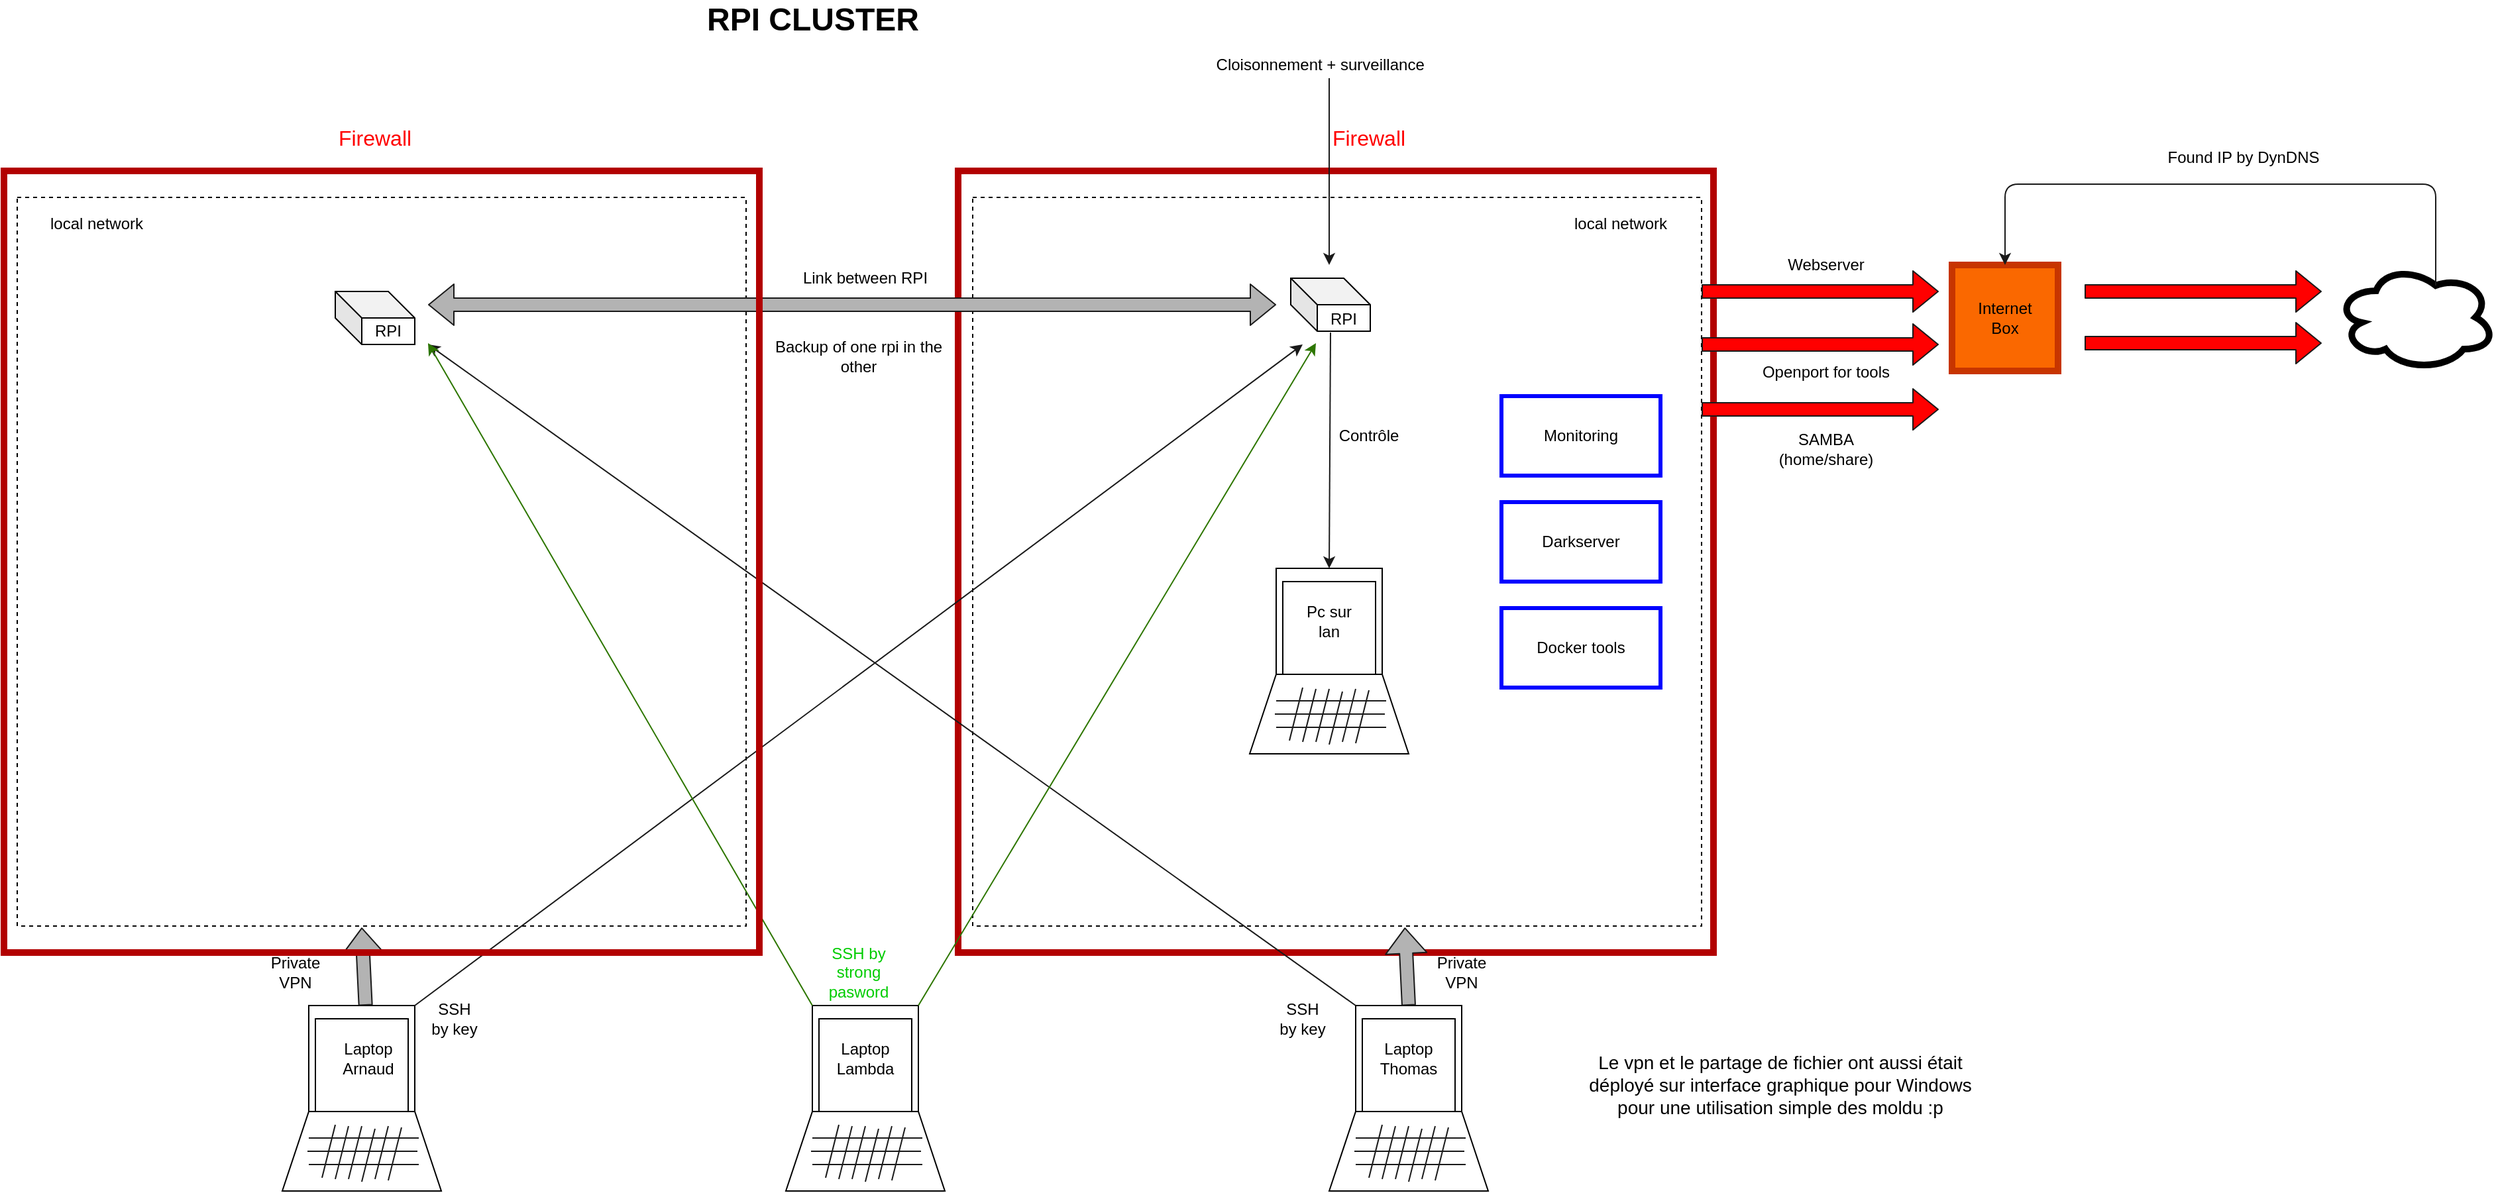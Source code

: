 <mxfile version="14.6.0" type="github">
  <diagram id="R2lEEEUBdFMjLlhIrx00" name="Page-1">
    <mxGraphModel dx="1750" dy="1178" grid="1" gridSize="10" guides="1" tooltips="1" connect="1" arrows="1" fold="1" page="0" pageScale="1" pageWidth="850" pageHeight="1100" math="0" shadow="0" extFonts="Permanent Marker^https://fonts.googleapis.com/css?family=Permanent+Marker">
      <root>
        <mxCell id="0" />
        <mxCell id="1" parent="0" />
        <mxCell id="zEZFEKx2c9UliyfxBBdU-86" value="" style="rounded=0;whiteSpace=wrap;html=1;strokeColor=#B20000;fontColor=#ffffff;fillColor=none;strokeWidth=5;" parent="1" vertex="1">
          <mxGeometry x="550" y="30" width="570" height="590" as="geometry" />
        </mxCell>
        <mxCell id="grZ1fo2WF4K5mLDcHJ-8-249" value="" style="whiteSpace=wrap;html=1;aspect=fixed;dashed=1;shadow=0;fillColor=none;" parent="1" vertex="1">
          <mxGeometry x="561" y="50" width="550" height="550" as="geometry" />
        </mxCell>
        <mxCell id="grZ1fo2WF4K5mLDcHJ-8-5" value="&lt;div&gt;RPI CLUSTER&lt;/div&gt;&lt;div&gt;&lt;br&gt;&lt;/div&gt;" style="text;strokeColor=none;fillColor=none;html=1;fontSize=24;fontStyle=1;verticalAlign=middle;align=center;" parent="1" vertex="1">
          <mxGeometry x="390" y="-90" width="100" height="40" as="geometry" />
        </mxCell>
        <mxCell id="grZ1fo2WF4K5mLDcHJ-8-244" value="" style="group" parent="1" vertex="1" connectable="0">
          <mxGeometry x="80" y="121" width="60" height="40" as="geometry" />
        </mxCell>
        <mxCell id="grZ1fo2WF4K5mLDcHJ-8-6" value="" style="shape=cube;whiteSpace=wrap;html=1;boundedLbl=1;backgroundOutline=1;darkOpacity=0.05;darkOpacity2=0.1;" parent="grZ1fo2WF4K5mLDcHJ-8-244" vertex="1">
          <mxGeometry width="60" height="40" as="geometry" />
        </mxCell>
        <mxCell id="grZ1fo2WF4K5mLDcHJ-8-240" value="&lt;div&gt;RPI&lt;/div&gt;" style="text;html=1;strokeColor=none;fillColor=none;align=center;verticalAlign=middle;whiteSpace=wrap;rounded=0;" parent="grZ1fo2WF4K5mLDcHJ-8-244" vertex="1">
          <mxGeometry x="20" y="20" width="40" height="20" as="geometry" />
        </mxCell>
        <mxCell id="grZ1fo2WF4K5mLDcHJ-8-245" value="" style="group" parent="1" vertex="1" connectable="0">
          <mxGeometry x="801" y="111" width="70" height="60.5" as="geometry" />
        </mxCell>
        <mxCell id="grZ1fo2WF4K5mLDcHJ-8-7" value="" style="shape=cube;whiteSpace=wrap;html=1;boundedLbl=1;backgroundOutline=1;darkOpacity=0.05;darkOpacity2=0.1;" parent="grZ1fo2WF4K5mLDcHJ-8-245" vertex="1">
          <mxGeometry width="60" height="40" as="geometry" />
        </mxCell>
        <mxCell id="grZ1fo2WF4K5mLDcHJ-8-242" value="&lt;div&gt;RPI&lt;/div&gt;" style="text;html=1;strokeColor=none;fillColor=none;align=center;verticalAlign=middle;whiteSpace=wrap;rounded=0;" parent="grZ1fo2WF4K5mLDcHJ-8-245" vertex="1">
          <mxGeometry x="20" y="21" width="40" height="20" as="geometry" />
        </mxCell>
        <mxCell id="grZ1fo2WF4K5mLDcHJ-8-252" value="" style="whiteSpace=wrap;html=1;aspect=fixed;dashed=1;shadow=0;fillColor=none;" parent="1" vertex="1">
          <mxGeometry x="-160" y="50" width="550" height="550" as="geometry" />
        </mxCell>
        <mxCell id="zEZFEKx2c9UliyfxBBdU-2" value="" style="shape=flexArrow;endArrow=classic;startArrow=classic;html=1;strokeColor=#1A1A1A;fillColor=#B3B3B3;" parent="1" edge="1">
          <mxGeometry width="50" height="50" relative="1" as="geometry">
            <mxPoint x="150" y="131" as="sourcePoint" />
            <mxPoint x="790" y="131" as="targetPoint" />
          </mxGeometry>
        </mxCell>
        <mxCell id="zEZFEKx2c9UliyfxBBdU-3" value="Link between RPI" style="text;html=1;strokeColor=none;fillColor=none;align=center;verticalAlign=middle;whiteSpace=wrap;rounded=0;" parent="1" vertex="1">
          <mxGeometry x="420" y="101" width="120" height="20" as="geometry" />
        </mxCell>
        <mxCell id="zEZFEKx2c9UliyfxBBdU-4" style="edgeStyle=orthogonalEdgeStyle;rounded=0;orthogonalLoop=1;jettySize=auto;html=1;exitX=0.5;exitY=1;exitDx=0;exitDy=0;strokeColor=#1A1A1A;fillColor=#B3B3B3;" parent="1" source="grZ1fo2WF4K5mLDcHJ-8-252" target="grZ1fo2WF4K5mLDcHJ-8-252" edge="1">
          <mxGeometry relative="1" as="geometry" />
        </mxCell>
        <mxCell id="zEZFEKx2c9UliyfxBBdU-19" value="" style="group" parent="1" vertex="1" connectable="0">
          <mxGeometry x="40" y="660" width="120" height="140" as="geometry" />
        </mxCell>
        <mxCell id="zEZFEKx2c9UliyfxBBdU-6" value="" style="whiteSpace=wrap;html=1;aspect=fixed;" parent="zEZFEKx2c9UliyfxBBdU-19" vertex="1">
          <mxGeometry x="20" width="80" height="80" as="geometry" />
        </mxCell>
        <mxCell id="zEZFEKx2c9UliyfxBBdU-7" value="" style="shape=trapezoid;perimeter=trapezoidPerimeter;whiteSpace=wrap;html=1;fixedSize=1;" parent="zEZFEKx2c9UliyfxBBdU-19" vertex="1">
          <mxGeometry y="80" width="120" height="60" as="geometry" />
        </mxCell>
        <mxCell id="zEZFEKx2c9UliyfxBBdU-8" value="" style="whiteSpace=wrap;html=1;aspect=fixed;" parent="zEZFEKx2c9UliyfxBBdU-19" vertex="1">
          <mxGeometry x="25" y="10" width="70" height="70" as="geometry" />
        </mxCell>
        <mxCell id="zEZFEKx2c9UliyfxBBdU-10" value="" style="endArrow=none;html=1;strokeColor=#1A1A1A;fillColor=#B3B3B3;" parent="zEZFEKx2c9UliyfxBBdU-19" edge="1">
          <mxGeometry width="50" height="50" relative="1" as="geometry">
            <mxPoint x="20" y="100" as="sourcePoint" />
            <mxPoint x="103" y="100" as="targetPoint" />
          </mxGeometry>
        </mxCell>
        <mxCell id="zEZFEKx2c9UliyfxBBdU-11" value="" style="endArrow=none;html=1;strokeColor=#1A1A1A;fillColor=#B3B3B3;" parent="zEZFEKx2c9UliyfxBBdU-19" edge="1">
          <mxGeometry width="50" height="50" relative="1" as="geometry">
            <mxPoint x="19" y="110" as="sourcePoint" />
            <mxPoint x="102" y="110" as="targetPoint" />
          </mxGeometry>
        </mxCell>
        <mxCell id="zEZFEKx2c9UliyfxBBdU-12" value="" style="endArrow=none;html=1;strokeColor=#1A1A1A;fillColor=#B3B3B3;" parent="zEZFEKx2c9UliyfxBBdU-19" edge="1">
          <mxGeometry width="50" height="50" relative="1" as="geometry">
            <mxPoint x="20" y="120" as="sourcePoint" />
            <mxPoint x="103" y="120" as="targetPoint" />
          </mxGeometry>
        </mxCell>
        <mxCell id="zEZFEKx2c9UliyfxBBdU-13" value="" style="endArrow=none;html=1;strokeColor=#1A1A1A;fillColor=#B3B3B3;" parent="zEZFEKx2c9UliyfxBBdU-19" edge="1">
          <mxGeometry width="50" height="50" relative="1" as="geometry">
            <mxPoint x="30" y="130" as="sourcePoint" />
            <mxPoint x="40" y="90" as="targetPoint" />
          </mxGeometry>
        </mxCell>
        <mxCell id="zEZFEKx2c9UliyfxBBdU-14" value="" style="endArrow=none;html=1;strokeColor=#1A1A1A;fillColor=#B3B3B3;" parent="zEZFEKx2c9UliyfxBBdU-19" edge="1">
          <mxGeometry width="50" height="50" relative="1" as="geometry">
            <mxPoint x="40" y="131" as="sourcePoint" />
            <mxPoint x="50" y="91" as="targetPoint" />
          </mxGeometry>
        </mxCell>
        <mxCell id="zEZFEKx2c9UliyfxBBdU-15" value="" style="endArrow=none;html=1;strokeColor=#1A1A1A;fillColor=#B3B3B3;" parent="zEZFEKx2c9UliyfxBBdU-19" edge="1">
          <mxGeometry width="50" height="50" relative="1" as="geometry">
            <mxPoint x="50" y="131" as="sourcePoint" />
            <mxPoint x="60" y="91" as="targetPoint" />
          </mxGeometry>
        </mxCell>
        <mxCell id="zEZFEKx2c9UliyfxBBdU-16" value="" style="endArrow=none;html=1;strokeColor=#1A1A1A;fillColor=#B3B3B3;" parent="zEZFEKx2c9UliyfxBBdU-19" edge="1">
          <mxGeometry width="50" height="50" relative="1" as="geometry">
            <mxPoint x="60" y="133" as="sourcePoint" />
            <mxPoint x="70" y="93" as="targetPoint" />
          </mxGeometry>
        </mxCell>
        <mxCell id="zEZFEKx2c9UliyfxBBdU-17" value="" style="endArrow=none;html=1;strokeColor=#1A1A1A;fillColor=#B3B3B3;" parent="zEZFEKx2c9UliyfxBBdU-19" edge="1">
          <mxGeometry width="50" height="50" relative="1" as="geometry">
            <mxPoint x="70" y="131" as="sourcePoint" />
            <mxPoint x="80" y="91" as="targetPoint" />
          </mxGeometry>
        </mxCell>
        <mxCell id="zEZFEKx2c9UliyfxBBdU-18" value="" style="endArrow=none;html=1;strokeColor=#1A1A1A;fillColor=#B3B3B3;" parent="zEZFEKx2c9UliyfxBBdU-19" edge="1">
          <mxGeometry width="50" height="50" relative="1" as="geometry">
            <mxPoint x="80" y="132" as="sourcePoint" />
            <mxPoint x="90" y="92" as="targetPoint" />
          </mxGeometry>
        </mxCell>
        <mxCell id="zEZFEKx2c9UliyfxBBdU-33" value="Laptop&lt;br&gt;Arnaud" style="text;html=1;strokeColor=none;fillColor=none;align=center;verticalAlign=middle;whiteSpace=wrap;rounded=0;" parent="zEZFEKx2c9UliyfxBBdU-19" vertex="1">
          <mxGeometry x="50" y="30" width="30" height="20" as="geometry" />
        </mxCell>
        <mxCell id="zEZFEKx2c9UliyfxBBdU-20" value="" style="group" parent="1" vertex="1" connectable="0">
          <mxGeometry x="830" y="660" width="120" height="140" as="geometry" />
        </mxCell>
        <mxCell id="zEZFEKx2c9UliyfxBBdU-21" value="" style="whiteSpace=wrap;html=1;aspect=fixed;" parent="zEZFEKx2c9UliyfxBBdU-20" vertex="1">
          <mxGeometry x="20" width="80" height="80" as="geometry" />
        </mxCell>
        <mxCell id="zEZFEKx2c9UliyfxBBdU-22" value="" style="shape=trapezoid;perimeter=trapezoidPerimeter;whiteSpace=wrap;html=1;fixedSize=1;" parent="zEZFEKx2c9UliyfxBBdU-20" vertex="1">
          <mxGeometry y="80" width="120" height="60" as="geometry" />
        </mxCell>
        <mxCell id="zEZFEKx2c9UliyfxBBdU-23" value="" style="whiteSpace=wrap;html=1;aspect=fixed;" parent="zEZFEKx2c9UliyfxBBdU-20" vertex="1">
          <mxGeometry x="25" y="10" width="70" height="70" as="geometry" />
        </mxCell>
        <mxCell id="zEZFEKx2c9UliyfxBBdU-24" value="" style="endArrow=none;html=1;strokeColor=#1A1A1A;fillColor=#B3B3B3;" parent="zEZFEKx2c9UliyfxBBdU-20" edge="1">
          <mxGeometry width="50" height="50" relative="1" as="geometry">
            <mxPoint x="20" y="100" as="sourcePoint" />
            <mxPoint x="103" y="100" as="targetPoint" />
          </mxGeometry>
        </mxCell>
        <mxCell id="zEZFEKx2c9UliyfxBBdU-25" value="" style="endArrow=none;html=1;strokeColor=#1A1A1A;fillColor=#B3B3B3;" parent="zEZFEKx2c9UliyfxBBdU-20" edge="1">
          <mxGeometry width="50" height="50" relative="1" as="geometry">
            <mxPoint x="19" y="110" as="sourcePoint" />
            <mxPoint x="102" y="110" as="targetPoint" />
          </mxGeometry>
        </mxCell>
        <mxCell id="zEZFEKx2c9UliyfxBBdU-26" value="" style="endArrow=none;html=1;strokeColor=#1A1A1A;fillColor=#B3B3B3;" parent="zEZFEKx2c9UliyfxBBdU-20" edge="1">
          <mxGeometry width="50" height="50" relative="1" as="geometry">
            <mxPoint x="20" y="120" as="sourcePoint" />
            <mxPoint x="103" y="120" as="targetPoint" />
          </mxGeometry>
        </mxCell>
        <mxCell id="zEZFEKx2c9UliyfxBBdU-27" value="" style="endArrow=none;html=1;strokeColor=#1A1A1A;fillColor=#B3B3B3;" parent="zEZFEKx2c9UliyfxBBdU-20" edge="1">
          <mxGeometry width="50" height="50" relative="1" as="geometry">
            <mxPoint x="30" y="130" as="sourcePoint" />
            <mxPoint x="40" y="90" as="targetPoint" />
          </mxGeometry>
        </mxCell>
        <mxCell id="zEZFEKx2c9UliyfxBBdU-28" value="" style="endArrow=none;html=1;strokeColor=#1A1A1A;fillColor=#B3B3B3;" parent="zEZFEKx2c9UliyfxBBdU-20" edge="1">
          <mxGeometry width="50" height="50" relative="1" as="geometry">
            <mxPoint x="40" y="131" as="sourcePoint" />
            <mxPoint x="50" y="91" as="targetPoint" />
          </mxGeometry>
        </mxCell>
        <mxCell id="zEZFEKx2c9UliyfxBBdU-29" value="" style="endArrow=none;html=1;strokeColor=#1A1A1A;fillColor=#B3B3B3;" parent="zEZFEKx2c9UliyfxBBdU-20" edge="1">
          <mxGeometry width="50" height="50" relative="1" as="geometry">
            <mxPoint x="50" y="131" as="sourcePoint" />
            <mxPoint x="60" y="91" as="targetPoint" />
          </mxGeometry>
        </mxCell>
        <mxCell id="zEZFEKx2c9UliyfxBBdU-30" value="" style="endArrow=none;html=1;strokeColor=#1A1A1A;fillColor=#B3B3B3;" parent="zEZFEKx2c9UliyfxBBdU-20" edge="1">
          <mxGeometry width="50" height="50" relative="1" as="geometry">
            <mxPoint x="60" y="133" as="sourcePoint" />
            <mxPoint x="70" y="93" as="targetPoint" />
          </mxGeometry>
        </mxCell>
        <mxCell id="zEZFEKx2c9UliyfxBBdU-31" value="" style="endArrow=none;html=1;strokeColor=#1A1A1A;fillColor=#B3B3B3;" parent="zEZFEKx2c9UliyfxBBdU-20" edge="1">
          <mxGeometry width="50" height="50" relative="1" as="geometry">
            <mxPoint x="70" y="131" as="sourcePoint" />
            <mxPoint x="80" y="91" as="targetPoint" />
          </mxGeometry>
        </mxCell>
        <mxCell id="zEZFEKx2c9UliyfxBBdU-32" value="" style="endArrow=none;html=1;strokeColor=#1A1A1A;fillColor=#B3B3B3;" parent="zEZFEKx2c9UliyfxBBdU-20" edge="1">
          <mxGeometry width="50" height="50" relative="1" as="geometry">
            <mxPoint x="80" y="132" as="sourcePoint" />
            <mxPoint x="90" y="92" as="targetPoint" />
          </mxGeometry>
        </mxCell>
        <mxCell id="zEZFEKx2c9UliyfxBBdU-34" value="Laptop&lt;br&gt;Thomas" style="text;html=1;strokeColor=none;fillColor=none;align=center;verticalAlign=middle;whiteSpace=wrap;rounded=0;" parent="zEZFEKx2c9UliyfxBBdU-20" vertex="1">
          <mxGeometry x="40" y="27.5" width="40" height="25" as="geometry" />
        </mxCell>
        <mxCell id="zEZFEKx2c9UliyfxBBdU-50" value="" style="group" parent="1" vertex="1" connectable="0">
          <mxGeometry x="420" y="660" width="120" height="140" as="geometry" />
        </mxCell>
        <mxCell id="zEZFEKx2c9UliyfxBBdU-51" value="" style="whiteSpace=wrap;html=1;aspect=fixed;" parent="zEZFEKx2c9UliyfxBBdU-50" vertex="1">
          <mxGeometry x="20" width="80" height="80" as="geometry" />
        </mxCell>
        <mxCell id="zEZFEKx2c9UliyfxBBdU-52" value="" style="shape=trapezoid;perimeter=trapezoidPerimeter;whiteSpace=wrap;html=1;fixedSize=1;" parent="zEZFEKx2c9UliyfxBBdU-50" vertex="1">
          <mxGeometry y="80" width="120" height="60" as="geometry" />
        </mxCell>
        <mxCell id="zEZFEKx2c9UliyfxBBdU-53" value="" style="whiteSpace=wrap;html=1;aspect=fixed;" parent="zEZFEKx2c9UliyfxBBdU-50" vertex="1">
          <mxGeometry x="25" y="10" width="70" height="70" as="geometry" />
        </mxCell>
        <mxCell id="zEZFEKx2c9UliyfxBBdU-54" value="" style="endArrow=none;html=1;strokeColor=#1A1A1A;fillColor=#B3B3B3;" parent="zEZFEKx2c9UliyfxBBdU-50" edge="1">
          <mxGeometry width="50" height="50" relative="1" as="geometry">
            <mxPoint x="20" y="100" as="sourcePoint" />
            <mxPoint x="103" y="100" as="targetPoint" />
          </mxGeometry>
        </mxCell>
        <mxCell id="zEZFEKx2c9UliyfxBBdU-55" value="" style="endArrow=none;html=1;strokeColor=#1A1A1A;fillColor=#B3B3B3;" parent="zEZFEKx2c9UliyfxBBdU-50" edge="1">
          <mxGeometry width="50" height="50" relative="1" as="geometry">
            <mxPoint x="19" y="110" as="sourcePoint" />
            <mxPoint x="102" y="110" as="targetPoint" />
          </mxGeometry>
        </mxCell>
        <mxCell id="zEZFEKx2c9UliyfxBBdU-56" value="" style="endArrow=none;html=1;strokeColor=#1A1A1A;fillColor=#B3B3B3;" parent="zEZFEKx2c9UliyfxBBdU-50" edge="1">
          <mxGeometry width="50" height="50" relative="1" as="geometry">
            <mxPoint x="20" y="120" as="sourcePoint" />
            <mxPoint x="103" y="120" as="targetPoint" />
          </mxGeometry>
        </mxCell>
        <mxCell id="zEZFEKx2c9UliyfxBBdU-57" value="" style="endArrow=none;html=1;strokeColor=#1A1A1A;fillColor=#B3B3B3;" parent="zEZFEKx2c9UliyfxBBdU-50" edge="1">
          <mxGeometry width="50" height="50" relative="1" as="geometry">
            <mxPoint x="30" y="130" as="sourcePoint" />
            <mxPoint x="40" y="90" as="targetPoint" />
          </mxGeometry>
        </mxCell>
        <mxCell id="zEZFEKx2c9UliyfxBBdU-58" value="" style="endArrow=none;html=1;strokeColor=#1A1A1A;fillColor=#B3B3B3;" parent="zEZFEKx2c9UliyfxBBdU-50" edge="1">
          <mxGeometry width="50" height="50" relative="1" as="geometry">
            <mxPoint x="40" y="131" as="sourcePoint" />
            <mxPoint x="50" y="91" as="targetPoint" />
          </mxGeometry>
        </mxCell>
        <mxCell id="zEZFEKx2c9UliyfxBBdU-59" value="" style="endArrow=none;html=1;strokeColor=#1A1A1A;fillColor=#B3B3B3;" parent="zEZFEKx2c9UliyfxBBdU-50" edge="1">
          <mxGeometry width="50" height="50" relative="1" as="geometry">
            <mxPoint x="50" y="131" as="sourcePoint" />
            <mxPoint x="60" y="91" as="targetPoint" />
          </mxGeometry>
        </mxCell>
        <mxCell id="zEZFEKx2c9UliyfxBBdU-60" value="" style="endArrow=none;html=1;strokeColor=#1A1A1A;fillColor=#B3B3B3;" parent="zEZFEKx2c9UliyfxBBdU-50" edge="1">
          <mxGeometry width="50" height="50" relative="1" as="geometry">
            <mxPoint x="60" y="133" as="sourcePoint" />
            <mxPoint x="70" y="93" as="targetPoint" />
          </mxGeometry>
        </mxCell>
        <mxCell id="zEZFEKx2c9UliyfxBBdU-61" value="" style="endArrow=none;html=1;strokeColor=#1A1A1A;fillColor=#B3B3B3;" parent="zEZFEKx2c9UliyfxBBdU-50" edge="1">
          <mxGeometry width="50" height="50" relative="1" as="geometry">
            <mxPoint x="70" y="131" as="sourcePoint" />
            <mxPoint x="80" y="91" as="targetPoint" />
          </mxGeometry>
        </mxCell>
        <mxCell id="zEZFEKx2c9UliyfxBBdU-62" value="" style="endArrow=none;html=1;strokeColor=#1A1A1A;fillColor=#B3B3B3;" parent="zEZFEKx2c9UliyfxBBdU-50" edge="1">
          <mxGeometry width="50" height="50" relative="1" as="geometry">
            <mxPoint x="80" y="132" as="sourcePoint" />
            <mxPoint x="90" y="92" as="targetPoint" />
          </mxGeometry>
        </mxCell>
        <mxCell id="zEZFEKx2c9UliyfxBBdU-63" value="Laptop&lt;br&gt;Lambda" style="text;html=1;strokeColor=none;fillColor=none;align=center;verticalAlign=middle;whiteSpace=wrap;rounded=0;" parent="zEZFEKx2c9UliyfxBBdU-50" vertex="1">
          <mxGeometry x="40" y="27.5" width="40" height="25" as="geometry" />
        </mxCell>
        <mxCell id="zEZFEKx2c9UliyfxBBdU-64" value="&lt;p style=&quot;line-height: 220%&quot;&gt;local network&lt;/p&gt;" style="text;html=1;strokeColor=none;fillColor=none;align=center;verticalAlign=middle;whiteSpace=wrap;rounded=0;" parent="1" vertex="1">
          <mxGeometry x="-150" y="60" width="100" height="20" as="geometry" />
        </mxCell>
        <mxCell id="zEZFEKx2c9UliyfxBBdU-65" value="&lt;p style=&quot;line-height: 220%&quot;&gt;local network&lt;/p&gt;" style="text;html=1;strokeColor=none;fillColor=none;align=center;verticalAlign=middle;whiteSpace=wrap;rounded=0;" parent="1" vertex="1">
          <mxGeometry x="1000" y="60" width="100" height="20" as="geometry" />
        </mxCell>
        <mxCell id="zEZFEKx2c9UliyfxBBdU-66" value="" style="shape=flexArrow;endArrow=classic;html=1;strokeColor=#1A1A1A;fillColor=#B3B3B3;entryX=0.593;entryY=1.002;entryDx=0;entryDy=0;entryPerimeter=0;exitX=0.5;exitY=0;exitDx=0;exitDy=0;" parent="1" source="zEZFEKx2c9UliyfxBBdU-21" target="grZ1fo2WF4K5mLDcHJ-8-249" edge="1">
          <mxGeometry width="50" height="50" relative="1" as="geometry">
            <mxPoint x="887" y="650" as="sourcePoint" />
            <mxPoint x="940" y="590" as="targetPoint" />
          </mxGeometry>
        </mxCell>
        <mxCell id="zEZFEKx2c9UliyfxBBdU-67" value="" style="shape=flexArrow;endArrow=classic;html=1;strokeColor=#1A1A1A;fillColor=#B3B3B3;entryX=0.593;entryY=1.002;entryDx=0;entryDy=0;entryPerimeter=0;exitX=0.5;exitY=0;exitDx=0;exitDy=0;" parent="1" edge="1">
          <mxGeometry width="50" height="50" relative="1" as="geometry">
            <mxPoint x="102.85" y="660" as="sourcePoint" />
            <mxPoint x="100.0" y="601.1" as="targetPoint" />
          </mxGeometry>
        </mxCell>
        <mxCell id="zEZFEKx2c9UliyfxBBdU-68" value="Private VPN" style="text;html=1;strokeColor=none;fillColor=none;align=center;verticalAlign=middle;whiteSpace=wrap;rounded=0;" parent="1" vertex="1">
          <mxGeometry x="30" y="620" width="40" height="30" as="geometry" />
        </mxCell>
        <mxCell id="zEZFEKx2c9UliyfxBBdU-69" value="Private VPN" style="text;html=1;strokeColor=none;fillColor=none;align=center;verticalAlign=middle;whiteSpace=wrap;rounded=0;" parent="1" vertex="1">
          <mxGeometry x="910" y="620" width="40" height="30" as="geometry" />
        </mxCell>
        <mxCell id="zEZFEKx2c9UliyfxBBdU-70" value="" style="endArrow=classic;html=1;strokeColor=#1A1A1A;fillColor=#B3B3B3;exitX=1;exitY=0;exitDx=0;exitDy=0;" parent="1" source="zEZFEKx2c9UliyfxBBdU-6" edge="1">
          <mxGeometry width="50" height="50" relative="1" as="geometry">
            <mxPoint x="460" y="411" as="sourcePoint" />
            <mxPoint x="810" y="161" as="targetPoint" />
          </mxGeometry>
        </mxCell>
        <mxCell id="zEZFEKx2c9UliyfxBBdU-73" value="" style="endArrow=classic;html=1;strokeColor=#1A1A1A;fillColor=#B3B3B3;exitX=0;exitY=0;exitDx=0;exitDy=0;" parent="1" source="zEZFEKx2c9UliyfxBBdU-21" edge="1">
          <mxGeometry width="50" height="50" relative="1" as="geometry">
            <mxPoint x="840" y="660" as="sourcePoint" />
            <mxPoint x="150.0" y="161" as="targetPoint" />
          </mxGeometry>
        </mxCell>
        <mxCell id="zEZFEKx2c9UliyfxBBdU-74" value="SSH by key" style="text;html=1;strokeColor=none;fillColor=none;align=center;verticalAlign=middle;whiteSpace=wrap;rounded=0;" parent="1" vertex="1">
          <mxGeometry x="150" y="660" width="40" height="20" as="geometry" />
        </mxCell>
        <mxCell id="zEZFEKx2c9UliyfxBBdU-75" value="SSH by key" style="text;html=1;strokeColor=none;fillColor=none;align=center;verticalAlign=middle;whiteSpace=wrap;rounded=0;" parent="1" vertex="1">
          <mxGeometry x="790" y="660" width="40" height="20" as="geometry" />
        </mxCell>
        <mxCell id="zEZFEKx2c9UliyfxBBdU-76" value="" style="endArrow=classic;html=1;strokeColor=#2D7600;fillColor=#60a917;exitX=1;exitY=0;exitDx=0;exitDy=0;" parent="1" source="zEZFEKx2c9UliyfxBBdU-51" edge="1">
          <mxGeometry width="50" height="50" relative="1" as="geometry">
            <mxPoint x="150" y="670" as="sourcePoint" />
            <mxPoint x="820" y="160" as="targetPoint" />
          </mxGeometry>
        </mxCell>
        <mxCell id="zEZFEKx2c9UliyfxBBdU-77" value="" style="endArrow=classic;html=1;strokeColor=#2D7600;fillColor=#60a917;exitX=0;exitY=0;exitDx=0;exitDy=0;" parent="1" source="zEZFEKx2c9UliyfxBBdU-51" edge="1">
          <mxGeometry width="50" height="50" relative="1" as="geometry">
            <mxPoint x="-140.0" y="650" as="sourcePoint" />
            <mxPoint x="150.0" y="160" as="targetPoint" />
          </mxGeometry>
        </mxCell>
        <mxCell id="zEZFEKx2c9UliyfxBBdU-79" value="&lt;font color=&quot;#00cc00&quot;&gt;SSH by strong pasword&lt;/font&gt;" style="text;html=1;align=center;verticalAlign=middle;whiteSpace=wrap;rounded=0;" parent="1" vertex="1">
          <mxGeometry x="440" y="610" width="70" height="50" as="geometry" />
        </mxCell>
        <mxCell id="zEZFEKx2c9UliyfxBBdU-80" value="" style="shape=flexArrow;endArrow=classic;html=1;strokeColor=#1A1A1A;fillColor=#FF0000;" parent="1" edge="1">
          <mxGeometry width="50" height="50" relative="1" as="geometry">
            <mxPoint x="1111" y="121" as="sourcePoint" />
            <mxPoint x="1290" y="121" as="targetPoint" />
          </mxGeometry>
        </mxCell>
        <mxCell id="zEZFEKx2c9UliyfxBBdU-81" value="" style="shape=flexArrow;endArrow=classic;html=1;strokeColor=#1A1A1A;fillColor=#FF0000;" parent="1" edge="1">
          <mxGeometry width="50" height="50" relative="1" as="geometry">
            <mxPoint x="1111" y="161" as="sourcePoint" />
            <mxPoint x="1290.0" y="161" as="targetPoint" />
          </mxGeometry>
        </mxCell>
        <mxCell id="zEZFEKx2c9UliyfxBBdU-83" value="Webserver" style="text;html=1;strokeColor=none;fillColor=none;align=center;verticalAlign=middle;whiteSpace=wrap;rounded=0;" parent="1" vertex="1">
          <mxGeometry x="1170" y="91" width="70" height="20" as="geometry" />
        </mxCell>
        <mxCell id="zEZFEKx2c9UliyfxBBdU-84" value="Openport for tools" style="text;html=1;strokeColor=none;fillColor=none;align=center;verticalAlign=middle;whiteSpace=wrap;rounded=0;" parent="1" vertex="1">
          <mxGeometry x="1155" y="171.5" width="100" height="20" as="geometry" />
        </mxCell>
        <mxCell id="zEZFEKx2c9UliyfxBBdU-87" value="" style="rounded=0;whiteSpace=wrap;html=1;strokeColor=#B20000;fontColor=#ffffff;fillColor=none;strokeWidth=5;" parent="1" vertex="1">
          <mxGeometry x="-170" y="30" width="570" height="590" as="geometry" />
        </mxCell>
        <mxCell id="zEZFEKx2c9UliyfxBBdU-88" value="&lt;font color=&quot;#ff0000&quot; style=&quot;font-size: 16px&quot;&gt;Firewall&lt;/font&gt;" style="text;html=1;strokeColor=none;fillColor=none;align=center;verticalAlign=middle;whiteSpace=wrap;rounded=0;" parent="1" vertex="1">
          <mxGeometry x="70" y="-10" width="80" height="30" as="geometry" />
        </mxCell>
        <mxCell id="zEZFEKx2c9UliyfxBBdU-90" value="&lt;font color=&quot;#ff0000&quot; style=&quot;font-size: 16px&quot;&gt;Firewall&lt;/font&gt;" style="text;html=1;strokeColor=none;fillColor=none;align=center;verticalAlign=middle;whiteSpace=wrap;rounded=0;" parent="1" vertex="1">
          <mxGeometry x="820" y="-10" width="80" height="30" as="geometry" />
        </mxCell>
        <mxCell id="zEZFEKx2c9UliyfxBBdU-91" value="" style="whiteSpace=wrap;html=1;aspect=fixed;strokeWidth=5;fillColor=#fa6800;strokeColor=#C73500;fontColor=#ffffff;" parent="1" vertex="1">
          <mxGeometry x="1300" y="101" width="80" height="80" as="geometry" />
        </mxCell>
        <mxCell id="zEZFEKx2c9UliyfxBBdU-93" value="Internet&lt;br&gt;Box" style="text;html=1;strokeColor=none;fillColor=none;align=center;verticalAlign=middle;whiteSpace=wrap;rounded=0;" parent="1" vertex="1">
          <mxGeometry x="1320" y="121" width="40" height="39" as="geometry" />
        </mxCell>
        <mxCell id="zEZFEKx2c9UliyfxBBdU-94" value="" style="ellipse;shape=cloud;whiteSpace=wrap;html=1;strokeWidth=5;fillColor=none;gradientColor=none;" parent="1" vertex="1">
          <mxGeometry x="1590" y="100.5" width="120" height="80" as="geometry" />
        </mxCell>
        <mxCell id="zEZFEKx2c9UliyfxBBdU-95" value="" style="shape=flexArrow;endArrow=classic;html=1;strokeColor=#1A1A1A;fillColor=#FF0000;" parent="1" edge="1">
          <mxGeometry width="50" height="50" relative="1" as="geometry">
            <mxPoint x="1400" y="121" as="sourcePoint" />
            <mxPoint x="1579.0" y="121" as="targetPoint" />
          </mxGeometry>
        </mxCell>
        <mxCell id="zEZFEKx2c9UliyfxBBdU-96" value="" style="shape=flexArrow;endArrow=classic;html=1;strokeColor=#1A1A1A;fillColor=#FF0000;" parent="1" edge="1">
          <mxGeometry width="50" height="50" relative="1" as="geometry">
            <mxPoint x="1400.0" y="160" as="sourcePoint" />
            <mxPoint x="1579.0" y="160" as="targetPoint" />
          </mxGeometry>
        </mxCell>
        <mxCell id="zEZFEKx2c9UliyfxBBdU-97" value="" style="endArrow=classic;html=1;strokeColor=#1A1A1A;fillColor=#FF0000;exitX=0.625;exitY=0.2;exitDx=0;exitDy=0;exitPerimeter=0;entryX=0.5;entryY=0;entryDx=0;entryDy=0;" parent="1" source="zEZFEKx2c9UliyfxBBdU-94" target="zEZFEKx2c9UliyfxBBdU-91" edge="1">
          <mxGeometry width="50" height="50" relative="1" as="geometry">
            <mxPoint x="1220" y="320" as="sourcePoint" />
            <mxPoint x="1270" y="270" as="targetPoint" />
            <Array as="points">
              <mxPoint x="1665" y="40" />
              <mxPoint x="1340" y="40" />
            </Array>
          </mxGeometry>
        </mxCell>
        <mxCell id="zEZFEKx2c9UliyfxBBdU-98" value="Found IP by DynDNS" style="text;html=1;strokeColor=none;fillColor=none;align=center;verticalAlign=middle;whiteSpace=wrap;rounded=0;" parent="1" vertex="1">
          <mxGeometry x="1450" y="10" width="140" height="20" as="geometry" />
        </mxCell>
        <mxCell id="zEZFEKx2c9UliyfxBBdU-99" value="" style="rounded=0;whiteSpace=wrap;html=1;strokeWidth=3;fillColor=none;gradientColor=none;strokeColor=#0000FF;" parent="1" vertex="1">
          <mxGeometry x="960" y="200" width="120" height="60" as="geometry" />
        </mxCell>
        <mxCell id="zEZFEKx2c9UliyfxBBdU-100" value="" style="rounded=0;whiteSpace=wrap;html=1;strokeWidth=3;fillColor=none;gradientColor=none;strokeColor=#0000FF;" parent="1" vertex="1">
          <mxGeometry x="960" y="280" width="120" height="60" as="geometry" />
        </mxCell>
        <mxCell id="zEZFEKx2c9UliyfxBBdU-101" value="Monitoring" style="text;html=1;strokeColor=none;fillColor=none;align=center;verticalAlign=middle;whiteSpace=wrap;rounded=0;" parent="1" vertex="1">
          <mxGeometry x="970" y="210" width="100" height="40" as="geometry" />
        </mxCell>
        <mxCell id="zEZFEKx2c9UliyfxBBdU-102" value="Darkserver" style="text;html=1;strokeColor=none;fillColor=none;align=center;verticalAlign=middle;whiteSpace=wrap;rounded=0;" parent="1" vertex="1">
          <mxGeometry x="970" y="290" width="100" height="40" as="geometry" />
        </mxCell>
        <mxCell id="zEZFEKx2c9UliyfxBBdU-103" value="" style="rounded=0;whiteSpace=wrap;html=1;strokeWidth=3;fillColor=none;gradientColor=none;strokeColor=#0000FF;" parent="1" vertex="1">
          <mxGeometry x="960" y="360" width="120" height="60" as="geometry" />
        </mxCell>
        <mxCell id="zEZFEKx2c9UliyfxBBdU-104" value="Docker tools" style="text;html=1;strokeColor=none;fillColor=none;align=center;verticalAlign=middle;whiteSpace=wrap;rounded=0;" parent="1" vertex="1">
          <mxGeometry x="970" y="370" width="100" height="40" as="geometry" />
        </mxCell>
        <mxCell id="zEZFEKx2c9UliyfxBBdU-106" value="" style="endArrow=classic;html=1;strokeColor=#1A1A1A;fillColor=#FF0000;" parent="1" edge="1">
          <mxGeometry width="50" height="50" relative="1" as="geometry">
            <mxPoint x="830" y="-40" as="sourcePoint" />
            <mxPoint x="830" y="101" as="targetPoint" />
          </mxGeometry>
        </mxCell>
        <mxCell id="zEZFEKx2c9UliyfxBBdU-107" value="Cloisonnement + surveillance&amp;nbsp;" style="text;html=1;strokeColor=none;fillColor=none;align=center;verticalAlign=middle;whiteSpace=wrap;rounded=0;" parent="1" vertex="1">
          <mxGeometry x="700" y="-60" width="250" height="20" as="geometry" />
        </mxCell>
        <mxCell id="zEZFEKx2c9UliyfxBBdU-108" value="" style="group" parent="1" vertex="1" connectable="0">
          <mxGeometry x="770" y="330" width="120" height="140" as="geometry" />
        </mxCell>
        <mxCell id="zEZFEKx2c9UliyfxBBdU-109" value="" style="whiteSpace=wrap;html=1;aspect=fixed;" parent="zEZFEKx2c9UliyfxBBdU-108" vertex="1">
          <mxGeometry x="20" width="80" height="80" as="geometry" />
        </mxCell>
        <mxCell id="zEZFEKx2c9UliyfxBBdU-110" value="" style="shape=trapezoid;perimeter=trapezoidPerimeter;whiteSpace=wrap;html=1;fixedSize=1;" parent="zEZFEKx2c9UliyfxBBdU-108" vertex="1">
          <mxGeometry y="80" width="120" height="60" as="geometry" />
        </mxCell>
        <mxCell id="zEZFEKx2c9UliyfxBBdU-111" value="" style="whiteSpace=wrap;html=1;aspect=fixed;" parent="zEZFEKx2c9UliyfxBBdU-108" vertex="1">
          <mxGeometry x="25" y="10" width="70" height="70" as="geometry" />
        </mxCell>
        <mxCell id="zEZFEKx2c9UliyfxBBdU-112" value="" style="endArrow=none;html=1;strokeColor=#1A1A1A;fillColor=#B3B3B3;" parent="zEZFEKx2c9UliyfxBBdU-108" edge="1">
          <mxGeometry width="50" height="50" relative="1" as="geometry">
            <mxPoint x="20" y="100" as="sourcePoint" />
            <mxPoint x="103" y="100" as="targetPoint" />
          </mxGeometry>
        </mxCell>
        <mxCell id="zEZFEKx2c9UliyfxBBdU-113" value="" style="endArrow=none;html=1;strokeColor=#1A1A1A;fillColor=#B3B3B3;" parent="zEZFEKx2c9UliyfxBBdU-108" edge="1">
          <mxGeometry width="50" height="50" relative="1" as="geometry">
            <mxPoint x="19" y="110" as="sourcePoint" />
            <mxPoint x="102" y="110" as="targetPoint" />
          </mxGeometry>
        </mxCell>
        <mxCell id="zEZFEKx2c9UliyfxBBdU-114" value="" style="endArrow=none;html=1;strokeColor=#1A1A1A;fillColor=#B3B3B3;" parent="zEZFEKx2c9UliyfxBBdU-108" edge="1">
          <mxGeometry width="50" height="50" relative="1" as="geometry">
            <mxPoint x="20" y="120" as="sourcePoint" />
            <mxPoint x="103" y="120" as="targetPoint" />
          </mxGeometry>
        </mxCell>
        <mxCell id="zEZFEKx2c9UliyfxBBdU-115" value="" style="endArrow=none;html=1;strokeColor=#1A1A1A;fillColor=#B3B3B3;" parent="zEZFEKx2c9UliyfxBBdU-108" edge="1">
          <mxGeometry width="50" height="50" relative="1" as="geometry">
            <mxPoint x="30" y="130" as="sourcePoint" />
            <mxPoint x="40" y="90" as="targetPoint" />
          </mxGeometry>
        </mxCell>
        <mxCell id="zEZFEKx2c9UliyfxBBdU-116" value="" style="endArrow=none;html=1;strokeColor=#1A1A1A;fillColor=#B3B3B3;" parent="zEZFEKx2c9UliyfxBBdU-108" edge="1">
          <mxGeometry width="50" height="50" relative="1" as="geometry">
            <mxPoint x="40" y="131" as="sourcePoint" />
            <mxPoint x="50" y="91" as="targetPoint" />
          </mxGeometry>
        </mxCell>
        <mxCell id="zEZFEKx2c9UliyfxBBdU-117" value="" style="endArrow=none;html=1;strokeColor=#1A1A1A;fillColor=#B3B3B3;" parent="zEZFEKx2c9UliyfxBBdU-108" edge="1">
          <mxGeometry width="50" height="50" relative="1" as="geometry">
            <mxPoint x="50" y="131" as="sourcePoint" />
            <mxPoint x="60" y="91" as="targetPoint" />
          </mxGeometry>
        </mxCell>
        <mxCell id="zEZFEKx2c9UliyfxBBdU-118" value="" style="endArrow=none;html=1;strokeColor=#1A1A1A;fillColor=#B3B3B3;" parent="zEZFEKx2c9UliyfxBBdU-108" edge="1">
          <mxGeometry width="50" height="50" relative="1" as="geometry">
            <mxPoint x="60" y="133" as="sourcePoint" />
            <mxPoint x="70" y="93" as="targetPoint" />
          </mxGeometry>
        </mxCell>
        <mxCell id="zEZFEKx2c9UliyfxBBdU-119" value="" style="endArrow=none;html=1;strokeColor=#1A1A1A;fillColor=#B3B3B3;" parent="zEZFEKx2c9UliyfxBBdU-108" edge="1">
          <mxGeometry width="50" height="50" relative="1" as="geometry">
            <mxPoint x="70" y="131" as="sourcePoint" />
            <mxPoint x="80" y="91" as="targetPoint" />
          </mxGeometry>
        </mxCell>
        <mxCell id="zEZFEKx2c9UliyfxBBdU-120" value="" style="endArrow=none;html=1;strokeColor=#1A1A1A;fillColor=#B3B3B3;" parent="zEZFEKx2c9UliyfxBBdU-108" edge="1">
          <mxGeometry width="50" height="50" relative="1" as="geometry">
            <mxPoint x="80" y="132" as="sourcePoint" />
            <mxPoint x="90" y="92" as="targetPoint" />
          </mxGeometry>
        </mxCell>
        <mxCell id="zEZFEKx2c9UliyfxBBdU-121" value="Pc sur lan" style="text;html=1;strokeColor=none;fillColor=none;align=center;verticalAlign=middle;whiteSpace=wrap;rounded=0;" parent="zEZFEKx2c9UliyfxBBdU-108" vertex="1">
          <mxGeometry x="40" y="27.5" width="40" height="25" as="geometry" />
        </mxCell>
        <mxCell id="zEZFEKx2c9UliyfxBBdU-123" value="" style="endArrow=classic;html=1;strokeColor=#1A1A1A;fillColor=#FF0000;exitX=0.25;exitY=1;exitDx=0;exitDy=0;" parent="zEZFEKx2c9UliyfxBBdU-108" source="grZ1fo2WF4K5mLDcHJ-8-242" edge="1">
          <mxGeometry width="50" height="50" relative="1" as="geometry">
            <mxPoint x="10" y="50" as="sourcePoint" />
            <mxPoint x="60" as="targetPoint" />
          </mxGeometry>
        </mxCell>
        <mxCell id="zEZFEKx2c9UliyfxBBdU-124" value="Contrôle" style="text;html=1;strokeColor=none;fillColor=none;align=center;verticalAlign=middle;whiteSpace=wrap;rounded=0;" parent="1" vertex="1">
          <mxGeometry x="840" y="220" width="40" height="20" as="geometry" />
        </mxCell>
        <mxCell id="AzISiXjHZNzhisUvAuu7-7" value="" style="shape=flexArrow;endArrow=classic;html=1;strokeColor=#1A1A1A;fillColor=#FF0000;" parent="1" edge="1">
          <mxGeometry width="50" height="50" relative="1" as="geometry">
            <mxPoint x="1111" y="210" as="sourcePoint" />
            <mxPoint x="1290.0" y="210" as="targetPoint" />
          </mxGeometry>
        </mxCell>
        <mxCell id="AzISiXjHZNzhisUvAuu7-8" value="SAMBA&lt;br&gt;(home/share)" style="text;html=1;strokeColor=none;fillColor=none;align=center;verticalAlign=middle;whiteSpace=wrap;rounded=0;" parent="1" vertex="1">
          <mxGeometry x="1155" y="230" width="100" height="20" as="geometry" />
        </mxCell>
        <mxCell id="AzISiXjHZNzhisUvAuu7-10" value="&lt;font style=&quot;font-size: 14px&quot;&gt;Le vpn et le partage de fichier ont aussi était déployé sur interface graphique pour Windows pour une utilisation simple des moldu :p&lt;/font&gt;" style="text;html=1;strokeColor=none;fillColor=none;align=center;verticalAlign=middle;whiteSpace=wrap;rounded=0;" parent="1" vertex="1">
          <mxGeometry x="1021" y="670" width="299" height="100" as="geometry" />
        </mxCell>
        <mxCell id="GJMZqyqhhcvYD0xbSVMn-1" value="Backup of one rpi in the other" style="text;html=1;strokeColor=none;fillColor=none;align=center;verticalAlign=middle;whiteSpace=wrap;rounded=0;" vertex="1" parent="1">
          <mxGeometry x="405" y="140" width="140" height="60" as="geometry" />
        </mxCell>
      </root>
    </mxGraphModel>
  </diagram>
</mxfile>
